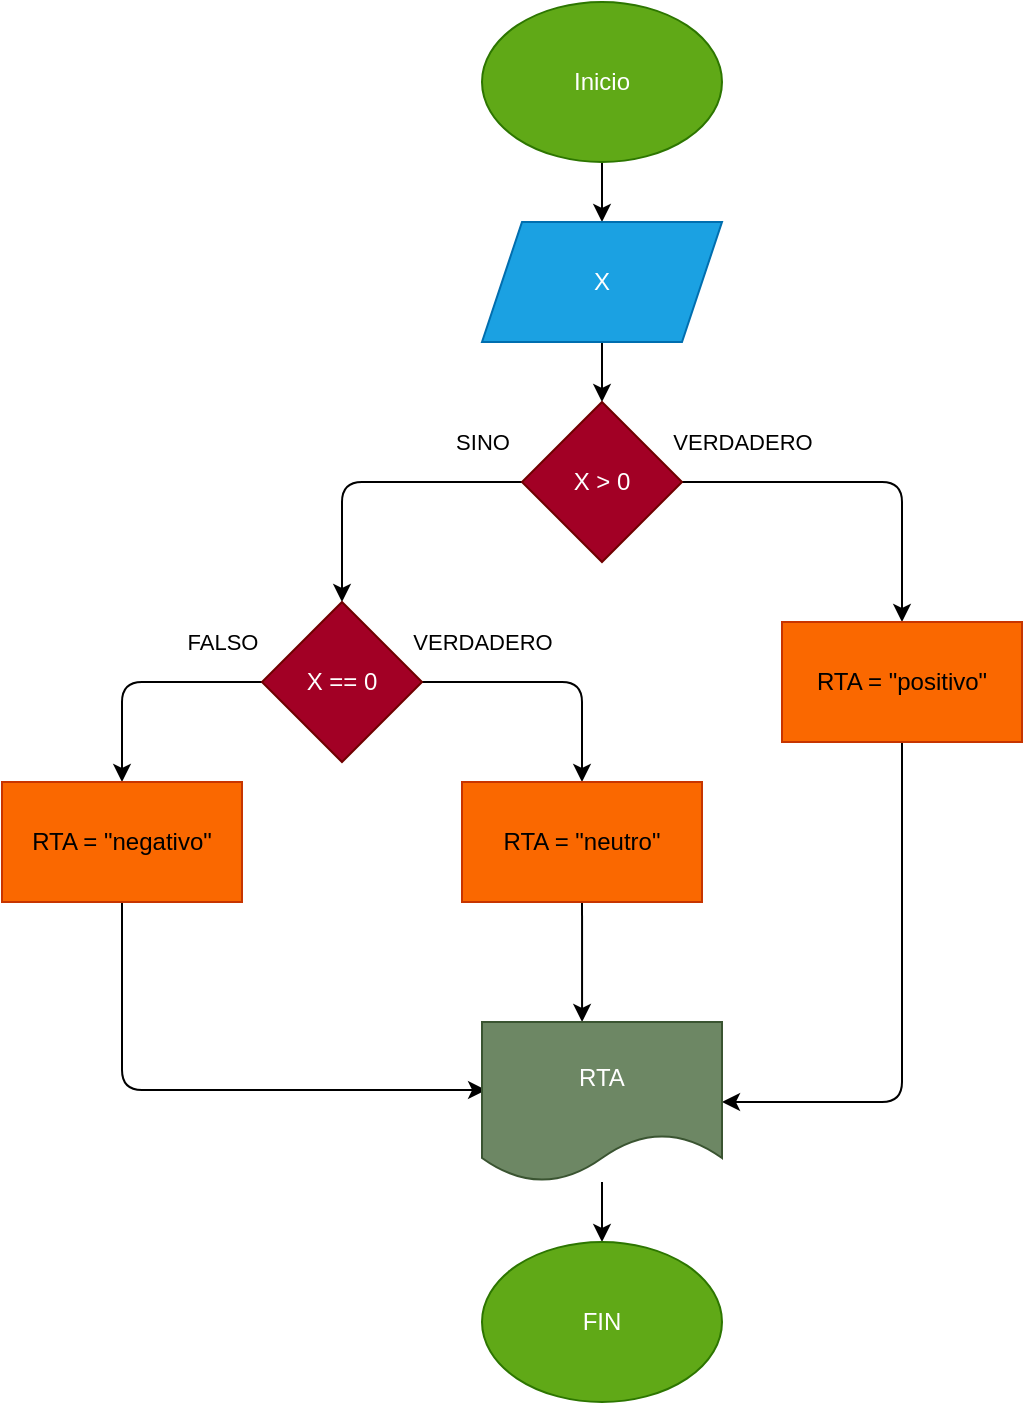 <mxfile>
    <diagram id="ZzvMDpf0LnsBGmwit__0" name="Página-1">
        <mxGraphModel dx="524" dy="537" grid="1" gridSize="10" guides="1" tooltips="1" connect="1" arrows="1" fold="1" page="1" pageScale="1" pageWidth="827" pageHeight="1169" math="0" shadow="0">
            <root>
                <mxCell id="0"/>
                <mxCell id="1" parent="0"/>
                <mxCell id="2" value="" style="edgeStyle=none;html=1;" edge="1" parent="1" source="3" target="5">
                    <mxGeometry relative="1" as="geometry"/>
                </mxCell>
                <mxCell id="3" value="Inicio" style="ellipse;whiteSpace=wrap;html=1;fillColor=#60a917;fontColor=#ffffff;strokeColor=#2D7600;" vertex="1" parent="1">
                    <mxGeometry x="270" y="20" width="120" height="80" as="geometry"/>
                </mxCell>
                <mxCell id="4" value="" style="edgeStyle=none;html=1;" edge="1" parent="1" source="5" target="8">
                    <mxGeometry relative="1" as="geometry"/>
                </mxCell>
                <mxCell id="5" value="X" style="shape=parallelogram;perimeter=parallelogramPerimeter;whiteSpace=wrap;html=1;fixedSize=1;fillColor=#1ba1e2;fontColor=#ffffff;strokeColor=#006EAF;" vertex="1" parent="1">
                    <mxGeometry x="270" y="130" width="120" height="60" as="geometry"/>
                </mxCell>
                <mxCell id="6" value="VERDADERO" style="edgeStyle=none;html=1;" edge="1" parent="1" source="8" target="10">
                    <mxGeometry x="-0.667" y="20" relative="1" as="geometry">
                        <Array as="points">
                            <mxPoint x="480" y="260"/>
                        </Array>
                        <mxPoint as="offset"/>
                    </mxGeometry>
                </mxCell>
                <mxCell id="7" value="SINO" style="edgeStyle=none;html=1;entryX=0.5;entryY=0;entryDx=0;entryDy=0;" edge="1" parent="1" source="8" target="13">
                    <mxGeometry x="-0.733" y="-20" relative="1" as="geometry">
                        <mxPoint x="190" y="330" as="targetPoint"/>
                        <Array as="points">
                            <mxPoint x="200" y="260"/>
                        </Array>
                        <mxPoint as="offset"/>
                    </mxGeometry>
                </mxCell>
                <mxCell id="8" value="X &amp;gt; 0" style="rhombus;whiteSpace=wrap;html=1;fillColor=#a20025;fontColor=#ffffff;strokeColor=#6F0000;" vertex="1" parent="1">
                    <mxGeometry x="290" y="220" width="80" height="80" as="geometry"/>
                </mxCell>
                <mxCell id="9" style="edgeStyle=none;html=1;entryX=1;entryY=0.5;entryDx=0;entryDy=0;" edge="1" parent="1" source="10" target="19">
                    <mxGeometry relative="1" as="geometry">
                        <Array as="points">
                            <mxPoint x="480" y="570"/>
                        </Array>
                    </mxGeometry>
                </mxCell>
                <mxCell id="10" value="RTA = &quot;positivo&quot;" style="whiteSpace=wrap;html=1;fillColor=#fa6800;fontColor=#000000;strokeColor=#C73500;" vertex="1" parent="1">
                    <mxGeometry x="420" y="330" width="120" height="60" as="geometry"/>
                </mxCell>
                <mxCell id="11" value="VERDADERO" style="edgeStyle=none;html=1;" edge="1" parent="1" source="13" target="15">
                    <mxGeometry x="-0.538" y="20" relative="1" as="geometry">
                        <Array as="points">
                            <mxPoint x="320" y="360"/>
                        </Array>
                        <mxPoint as="offset"/>
                    </mxGeometry>
                </mxCell>
                <mxCell id="12" value="FALSO" style="edgeStyle=none;html=1;" edge="1" parent="1" source="13" target="17">
                    <mxGeometry x="-0.667" y="-20" relative="1" as="geometry">
                        <Array as="points">
                            <mxPoint x="90" y="360"/>
                        </Array>
                        <mxPoint as="offset"/>
                    </mxGeometry>
                </mxCell>
                <mxCell id="13" value="X == 0" style="rhombus;whiteSpace=wrap;html=1;fillColor=#a20025;fontColor=#ffffff;strokeColor=#6F0000;" vertex="1" parent="1">
                    <mxGeometry x="160" y="320" width="80" height="80" as="geometry"/>
                </mxCell>
                <mxCell id="14" style="edgeStyle=none;html=1;entryX=0.417;entryY=0;entryDx=0;entryDy=0;entryPerimeter=0;" edge="1" parent="1" source="15" target="19">
                    <mxGeometry relative="1" as="geometry"/>
                </mxCell>
                <mxCell id="15" value="RTA = &quot;neutro&quot;" style="whiteSpace=wrap;html=1;fillColor=#fa6800;fontColor=#000000;strokeColor=#C73500;" vertex="1" parent="1">
                    <mxGeometry x="260" y="410" width="120" height="60" as="geometry"/>
                </mxCell>
                <mxCell id="16" style="edgeStyle=none;html=1;entryX=0.017;entryY=0.425;entryDx=0;entryDy=0;entryPerimeter=0;" edge="1" parent="1" source="17" target="19">
                    <mxGeometry relative="1" as="geometry">
                        <Array as="points">
                            <mxPoint x="90" y="564"/>
                        </Array>
                    </mxGeometry>
                </mxCell>
                <mxCell id="17" value="RTA = &quot;negativo&quot;" style="whiteSpace=wrap;html=1;fillColor=#fa6800;fontColor=#000000;strokeColor=#C73500;" vertex="1" parent="1">
                    <mxGeometry x="30" y="410" width="120" height="60" as="geometry"/>
                </mxCell>
                <mxCell id="18" value="" style="edgeStyle=none;html=1;" edge="1" parent="1" source="19" target="20">
                    <mxGeometry relative="1" as="geometry"/>
                </mxCell>
                <mxCell id="19" value="RTA" style="shape=document;whiteSpace=wrap;html=1;boundedLbl=1;fillColor=#6d8764;fontColor=#ffffff;strokeColor=#3A5431;" vertex="1" parent="1">
                    <mxGeometry x="270" y="530" width="120" height="80" as="geometry"/>
                </mxCell>
                <mxCell id="20" value="FIN" style="ellipse;whiteSpace=wrap;html=1;fillColor=#60a917;fontColor=#ffffff;strokeColor=#2D7600;" vertex="1" parent="1">
                    <mxGeometry x="270" y="640" width="120" height="80" as="geometry"/>
                </mxCell>
            </root>
        </mxGraphModel>
    </diagram>
</mxfile>